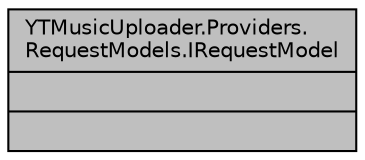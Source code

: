 digraph "YTMusicUploader.Providers.RequestModels.IRequestModel"
{
 // LATEX_PDF_SIZE
  edge [fontname="Helvetica",fontsize="10",labelfontname="Helvetica",labelfontsize="10"];
  node [fontname="Helvetica",fontsize="10",shape=record];
  Node1 [label="{YTMusicUploader.Providers.\lRequestModels.IRequestModel\n||}",height=0.2,width=0.4,color="black", fillcolor="grey75", style="filled", fontcolor="black",tooltip=" "];
}
